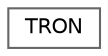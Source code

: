 digraph "Graphical Class Hierarchy"
{
 // LATEX_PDF_SIZE
  bgcolor="transparent";
  edge [fontname=Helvetica,fontsize=10,labelfontname=Helvetica,labelfontsize=10];
  node [fontname=Helvetica,fontsize=10,shape=box,height=0.2,width=0.4];
  rankdir="LR";
  Node0 [id="Node000000",label="TRON",height=0.2,width=0.4,color="grey40", fillcolor="white", style="filled",URL="$dc/dc3/classTRON.html",tooltip=" "];
}
